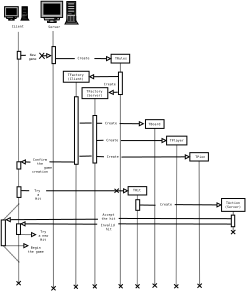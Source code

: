 <?xml version="1.0"?>
<dia:diagram xmlns:dia="http://www.lysator.liu.se/~alla/dia/">
  <dia:layer name="Background" visible="true">
    <dia:object type="Standard - Line" version="0" id="O0">
      <dia:attribute name="obj_pos">
        <dia:point val="24.779,15.35"/>
      </dia:attribute>
      <dia:attribute name="obj_bb">
        <dia:rectangle val="24.718,15.3;24.829,60.148"/>
      </dia:attribute>
      <dia:attribute name="conn_endpoints">
        <dia:point val="24.779,15.35"/>
        <dia:point val="24.768,60.098"/>
      </dia:attribute>
      <dia:attribute name="numcp">
        <dia:int val="1"/>
      </dia:attribute>
      <dia:attribute name="line_style">
        <dia:enum val="4"/>
      </dia:attribute>
      <dia:connections>
        <dia:connection handle="0" to="O1" connection="6"/>
      </dia:connections>
    </dia:object>
    <dia:object type="Standard - Box" version="0" id="O1">
      <dia:attribute name="obj_pos">
        <dia:point val="22.922,13.6"/>
      </dia:attribute>
      <dia:attribute name="obj_bb">
        <dia:rectangle val="22.872,13.55;26.685,15.4"/>
      </dia:attribute>
      <dia:attribute name="elem_corner">
        <dia:point val="22.922,13.6"/>
      </dia:attribute>
      <dia:attribute name="elem_width">
        <dia:real val="3.713"/>
      </dia:attribute>
      <dia:attribute name="elem_height">
        <dia:real val="1.75"/>
      </dia:attribute>
      <dia:attribute name="show_background">
        <dia:boolean val="true"/>
      </dia:attribute>
    </dia:object>
    <dia:object type="Standard - Text" version="0" id="O2">
      <dia:attribute name="obj_pos">
        <dia:point val="24.869,14.661"/>
      </dia:attribute>
      <dia:attribute name="obj_bb">
        <dia:rectangle val="23.265,14.066;26.423,14.866"/>
      </dia:attribute>
      <dia:attribute name="text">
        <dia:composite type="text">
          <dia:attribute name="string">
            <dia:string>#TRules#</dia:string>
          </dia:attribute>
          <dia:attribute name="font">
            <dia:font name="Courier"/>
          </dia:attribute>
          <dia:attribute name="height">
            <dia:real val="0.8"/>
          </dia:attribute>
          <dia:attribute name="pos">
            <dia:point val="24.869,14.661"/>
          </dia:attribute>
          <dia:attribute name="color">
            <dia:color val="#000000"/>
          </dia:attribute>
          <dia:attribute name="alignment">
            <dia:enum val="1"/>
          </dia:attribute>
        </dia:composite>
      </dia:attribute>
    </dia:object>
    <dia:object type="Standard - Line" version="0" id="O3">
      <dia:attribute name="obj_pos">
        <dia:point val="11.855,14.466"/>
      </dia:attribute>
      <dia:attribute name="obj_bb">
        <dia:rectangle val="11.805,14.416;15.705,14.516"/>
      </dia:attribute>
      <dia:attribute name="conn_endpoints">
        <dia:point val="11.855,14.466"/>
        <dia:point val="15.655,14.466"/>
      </dia:attribute>
      <dia:attribute name="numcp">
        <dia:int val="1"/>
      </dia:attribute>
    </dia:object>
    <dia:object type="Standard - Line" version="0" id="O4">
      <dia:attribute name="obj_pos">
        <dia:point val="19.578,14.457"/>
      </dia:attribute>
      <dia:attribute name="obj_bb">
        <dia:rectangle val="19.528,13.675;22.972,15.275"/>
      </dia:attribute>
      <dia:attribute name="conn_endpoints">
        <dia:point val="19.578,14.457"/>
        <dia:point val="22.922,14.475"/>
      </dia:attribute>
      <dia:attribute name="numcp">
        <dia:int val="1"/>
      </dia:attribute>
      <dia:attribute name="end_arrow">
        <dia:enum val="2"/>
      </dia:attribute>
      <dia:attribute name="end_arrow_length">
        <dia:real val="0.8"/>
      </dia:attribute>
      <dia:attribute name="end_arrow_width">
        <dia:real val="0.8"/>
      </dia:attribute>
      <dia:connections>
        <dia:connection handle="1" to="O1" connection="3"/>
      </dia:connections>
    </dia:object>
    <dia:object type="Standard - Text" version="0" id="O5">
      <dia:attribute name="obj_pos">
        <dia:point val="17.405,14.607"/>
      </dia:attribute>
      <dia:attribute name="obj_bb">
        <dia:rectangle val="15.8,14.012;18.959,14.812"/>
      </dia:attribute>
      <dia:attribute name="text">
        <dia:composite type="text">
          <dia:attribute name="string">
            <dia:string>#Create#</dia:string>
          </dia:attribute>
          <dia:attribute name="font">
            <dia:font name="Courier"/>
          </dia:attribute>
          <dia:attribute name="height">
            <dia:real val="0.8"/>
          </dia:attribute>
          <dia:attribute name="pos">
            <dia:point val="17.405,14.607"/>
          </dia:attribute>
          <dia:attribute name="color">
            <dia:color val="#000000"/>
          </dia:attribute>
          <dia:attribute name="alignment">
            <dia:enum val="1"/>
          </dia:attribute>
        </dia:composite>
      </dia:attribute>
    </dia:object>
    <dia:object type="Standard - Text" version="0" id="O6">
      <dia:attribute name="obj_pos">
        <dia:point val="22.64,19.799"/>
      </dia:attribute>
      <dia:attribute name="obj_bb">
        <dia:rectangle val="21.036,19.204;24.195,20.004"/>
      </dia:attribute>
      <dia:attribute name="text">
        <dia:composite type="text">
          <dia:attribute name="string">
            <dia:string>#Create#</dia:string>
          </dia:attribute>
          <dia:attribute name="font">
            <dia:font name="Courier"/>
          </dia:attribute>
          <dia:attribute name="height">
            <dia:real val="0.8"/>
          </dia:attribute>
          <dia:attribute name="pos">
            <dia:point val="22.64,19.799"/>
          </dia:attribute>
          <dia:attribute name="color">
            <dia:color val="#000000"/>
          </dia:attribute>
          <dia:attribute name="alignment">
            <dia:enum val="1"/>
          </dia:attribute>
        </dia:composite>
      </dia:attribute>
    </dia:object>
    <dia:object type="Standard - Box" version="0" id="O7">
      <dia:attribute name="obj_pos">
        <dia:point val="13.366,16.999"/>
      </dia:attribute>
      <dia:attribute name="obj_bb">
        <dia:rectangle val="13.316,16.949;18.566,19.239"/>
      </dia:attribute>
      <dia:attribute name="elem_corner">
        <dia:point val="13.366,16.999"/>
      </dia:attribute>
      <dia:attribute name="elem_width">
        <dia:real val="5.15"/>
      </dia:attribute>
      <dia:attribute name="elem_height">
        <dia:real val="2.19"/>
      </dia:attribute>
      <dia:attribute name="show_background">
        <dia:boolean val="true"/>
      </dia:attribute>
    </dia:object>
    <dia:object type="Standard - Text" version="0" id="O8">
      <dia:attribute name="obj_pos">
        <dia:point val="15.84,17.949"/>
      </dia:attribute>
      <dia:attribute name="obj_bb">
        <dia:rectangle val="13.751,17.354;17.879,18.954"/>
      </dia:attribute>
      <dia:attribute name="text">
        <dia:composite type="text">
          <dia:attribute name="string">
            <dia:string>#TFactory
(Client)#</dia:string>
          </dia:attribute>
          <dia:attribute name="font">
            <dia:font name="Courier"/>
          </dia:attribute>
          <dia:attribute name="height">
            <dia:real val="0.8"/>
          </dia:attribute>
          <dia:attribute name="pos">
            <dia:point val="15.84,17.949"/>
          </dia:attribute>
          <dia:attribute name="color">
            <dia:color val="#000000"/>
          </dia:attribute>
          <dia:attribute name="alignment">
            <dia:enum val="1"/>
          </dia:attribute>
        </dia:composite>
      </dia:attribute>
    </dia:object>
    <dia:object type="Standard - Text" version="0" id="O9">
      <dia:attribute name="obj_pos">
        <dia:point val="4.248,8.266"/>
      </dia:attribute>
      <dia:attribute name="obj_bb">
        <dia:rectangle val="2.644,7.672;5.802,8.472"/>
      </dia:attribute>
      <dia:attribute name="text">
        <dia:composite type="text">
          <dia:attribute name="string">
            <dia:string>#CLient#</dia:string>
          </dia:attribute>
          <dia:attribute name="font">
            <dia:font name="Courier"/>
          </dia:attribute>
          <dia:attribute name="height">
            <dia:real val="0.8"/>
          </dia:attribute>
          <dia:attribute name="pos">
            <dia:point val="4.248,8.266"/>
          </dia:attribute>
          <dia:attribute name="color">
            <dia:color val="#000000"/>
          </dia:attribute>
          <dia:attribute name="alignment">
            <dia:enum val="1"/>
          </dia:attribute>
        </dia:composite>
      </dia:attribute>
    </dia:object>
    <dia:object type="Standard - Line" version="0" id="O10">
      <dia:attribute name="obj_pos">
        <dia:point val="11.305,9.016"/>
      </dia:attribute>
      <dia:attribute name="obj_bb">
        <dia:rectangle val="11.255,8.966;11.443,60.464"/>
      </dia:attribute>
      <dia:attribute name="conn_endpoints">
        <dia:point val="11.305,9.016"/>
        <dia:point val="11.393,60.414"/>
      </dia:attribute>
      <dia:attribute name="numcp">
        <dia:int val="1"/>
      </dia:attribute>
      <dia:attribute name="line_style">
        <dia:enum val="4"/>
      </dia:attribute>
      <dia:connections>
        <dia:connection handle="1" to="O23" connection="0"/>
      </dia:connections>
    </dia:object>
    <dia:object type="Standard - Box" version="0" id="O11">
      <dia:attribute name="obj_pos">
        <dia:point val="24.391,17.166"/>
      </dia:attribute>
      <dia:attribute name="obj_bb">
        <dia:rectangle val="24.341,17.116;25.219,21.699"/>
      </dia:attribute>
      <dia:attribute name="elem_corner">
        <dia:point val="24.391,17.166"/>
      </dia:attribute>
      <dia:attribute name="elem_width">
        <dia:real val="0.778"/>
      </dia:attribute>
      <dia:attribute name="elem_height">
        <dia:real val="4.483"/>
      </dia:attribute>
      <dia:attribute name="show_background">
        <dia:boolean val="true"/>
      </dia:attribute>
    </dia:object>
    <dia:object type="Network - General Monitor (With Stand)" version="0" id="O12">
      <dia:attribute name="obj_pos">
        <dia:point val="11.07,7.232"/>
      </dia:attribute>
      <dia:attribute name="obj_bb">
        <dia:rectangle val="8.174,2.254;13.965,8.376"/>
      </dia:attribute>
      <dia:attribute name="elem_corner">
        <dia:point val="8.914,2.994"/>
      </dia:attribute>
      <dia:attribute name="elem_width">
        <dia:real val="4.311"/>
      </dia:attribute>
      <dia:attribute name="elem_height">
        <dia:real val="4.239"/>
      </dia:attribute>
      <dia:attribute name="magnify">
        <dia:real val="1.437"/>
      </dia:attribute>
      <dia:attribute name="text">
        <dia:composite type="text">
          <dia:attribute name="string">
            <dia:string>##</dia:string>
          </dia:attribute>
          <dia:attribute name="font">
            <dia:font name="Courier"/>
          </dia:attribute>
          <dia:attribute name="height">
            <dia:real val="1"/>
          </dia:attribute>
          <dia:attribute name="pos">
            <dia:point val="11.07,8.119"/>
          </dia:attribute>
          <dia:attribute name="color">
            <dia:color val="#000000"/>
          </dia:attribute>
          <dia:attribute name="alignment">
            <dia:enum val="1"/>
          </dia:attribute>
        </dia:composite>
      </dia:attribute>
    </dia:object>
    <dia:object type="Network - General Computer (Tower)" version="0" id="O13">
      <dia:attribute name="obj_pos">
        <dia:point val="15.005,7.545"/>
      </dia:attribute>
      <dia:attribute name="obj_bb">
        <dia:rectangle val="13.725,3.016;16.286,8.663"/>
      </dia:attribute>
      <dia:attribute name="elem_corner">
        <dia:point val="13.765,3.056"/>
      </dia:attribute>
      <dia:attribute name="elem_width">
        <dia:real val="2.481"/>
      </dia:attribute>
      <dia:attribute name="elem_height">
        <dia:real val="4.489"/>
      </dia:attribute>
      <dia:attribute name="magnify">
        <dia:real val="1.181"/>
      </dia:attribute>
      <dia:attribute name="text">
        <dia:composite type="text">
          <dia:attribute name="string">
            <dia:string>##</dia:string>
          </dia:attribute>
          <dia:attribute name="font">
            <dia:font name="Courier"/>
          </dia:attribute>
          <dia:attribute name="height">
            <dia:real val="1"/>
          </dia:attribute>
          <dia:attribute name="pos">
            <dia:point val="15.005,8.406"/>
          </dia:attribute>
          <dia:attribute name="color">
            <dia:color val="#000000"/>
          </dia:attribute>
          <dia:attribute name="alignment">
            <dia:enum val="1"/>
          </dia:attribute>
        </dia:composite>
      </dia:attribute>
    </dia:object>
    <dia:object type="Standard - Text" version="0" id="O14">
      <dia:attribute name="obj_pos">
        <dia:point val="11.525,8.345"/>
      </dia:attribute>
      <dia:attribute name="obj_bb">
        <dia:rectangle val="9.921,7.75;13.079,8.55"/>
      </dia:attribute>
      <dia:attribute name="text">
        <dia:composite type="text">
          <dia:attribute name="string">
            <dia:string>#Server#</dia:string>
          </dia:attribute>
          <dia:attribute name="font">
            <dia:font name="Courier"/>
          </dia:attribute>
          <dia:attribute name="height">
            <dia:real val="0.8"/>
          </dia:attribute>
          <dia:attribute name="pos">
            <dia:point val="11.525,8.345"/>
          </dia:attribute>
          <dia:attribute name="color">
            <dia:color val="#000000"/>
          </dia:attribute>
          <dia:attribute name="alignment">
            <dia:enum val="1"/>
          </dia:attribute>
        </dia:composite>
      </dia:attribute>
    </dia:object>
    <dia:object type="Standard - Line" version="0" id="O15">
      <dia:attribute name="obj_pos">
        <dia:point val="4.374,9.127"/>
      </dia:attribute>
      <dia:attribute name="obj_bb">
        <dia:rectangle val="4.324,9.077;4.482,59.428"/>
      </dia:attribute>
      <dia:attribute name="conn_endpoints">
        <dia:point val="4.374,9.127"/>
        <dia:point val="4.433,59.378"/>
      </dia:attribute>
      <dia:attribute name="numcp">
        <dia:int val="1"/>
      </dia:attribute>
      <dia:attribute name="line_style">
        <dia:enum val="4"/>
      </dia:attribute>
      <dia:connections>
        <dia:connection handle="1" to="O26" connection="0"/>
      </dia:connections>
    </dia:object>
    <dia:object type="Standard - Line" version="0" id="O16">
      <dia:attribute name="obj_pos">
        <dia:point val="11.79,13.763"/>
      </dia:attribute>
      <dia:attribute name="obj_bb">
        <dia:rectangle val="11.739,13.713;11.84,13.813"/>
      </dia:attribute>
      <dia:attribute name="conn_endpoints">
        <dia:point val="11.79,13.763"/>
        <dia:point val="11.789,13.763"/>
      </dia:attribute>
      <dia:attribute name="numcp">
        <dia:int val="1"/>
      </dia:attribute>
      <dia:connections>
        <dia:connection handle="0" to="O22" connection="4"/>
        <dia:connection handle="1" to="O16" connection="0"/>
      </dia:connections>
    </dia:object>
    <dia:object type="Standard - Line" version="0" id="O17">
      <dia:attribute name="obj_pos">
        <dia:point val="4.426,13.818"/>
      </dia:attribute>
      <dia:attribute name="obj_bb">
        <dia:rectangle val="4.376,13.76;5.918,13.868"/>
      </dia:attribute>
      <dia:attribute name="conn_endpoints">
        <dia:point val="4.426,13.818"/>
        <dia:point val="5.868,13.81"/>
      </dia:attribute>
      <dia:attribute name="numcp">
        <dia:int val="1"/>
      </dia:attribute>
    </dia:object>
    <dia:object type="Standard - Line" version="0" id="O18">
      <dia:attribute name="obj_pos">
        <dia:point val="9.043,13.903"/>
      </dia:attribute>
      <dia:attribute name="obj_bb">
        <dia:rectangle val="8.993,13.066;11.005,14.665"/>
      </dia:attribute>
      <dia:attribute name="conn_endpoints">
        <dia:point val="9.043,13.903"/>
        <dia:point val="10.955,13.866"/>
      </dia:attribute>
      <dia:attribute name="numcp">
        <dia:int val="1"/>
      </dia:attribute>
      <dia:attribute name="end_arrow">
        <dia:enum val="2"/>
      </dia:attribute>
      <dia:attribute name="end_arrow_length">
        <dia:real val="0.8"/>
      </dia:attribute>
      <dia:attribute name="end_arrow_width">
        <dia:real val="0.8"/>
      </dia:attribute>
      <dia:connections>
        <dia:connection handle="0" to="O21" connection="0"/>
      </dia:connections>
    </dia:object>
    <dia:object type="Standard - Text" version="0" id="O19">
      <dia:attribute name="obj_pos">
        <dia:point val="7.224,13.936"/>
      </dia:attribute>
      <dia:attribute name="obj_bb">
        <dia:rectangle val="6.105,13.341;8.294,14.941"/>
      </dia:attribute>
      <dia:attribute name="text">
        <dia:composite type="text">
          <dia:attribute name="string">
            <dia:string>#New
game#</dia:string>
          </dia:attribute>
          <dia:attribute name="font">
            <dia:font name="Courier"/>
          </dia:attribute>
          <dia:attribute name="height">
            <dia:real val="0.8"/>
          </dia:attribute>
          <dia:attribute name="pos">
            <dia:point val="7.224,13.936"/>
          </dia:attribute>
          <dia:attribute name="color">
            <dia:color val="#000000"/>
          </dia:attribute>
          <dia:attribute name="alignment">
            <dia:enum val="1"/>
          </dia:attribute>
        </dia:composite>
      </dia:attribute>
    </dia:object>
    <dia:object type="Standard - Line" version="0" id="O20">
      <dia:attribute name="obj_pos">
        <dia:point val="8.584,13.319"/>
      </dia:attribute>
      <dia:attribute name="obj_bb">
        <dia:rectangle val="8.547,13.281;9.659,14.557"/>
      </dia:attribute>
      <dia:attribute name="conn_endpoints">
        <dia:point val="8.584,13.319"/>
        <dia:point val="9.621,14.519"/>
      </dia:attribute>
      <dia:attribute name="numcp">
        <dia:int val="1"/>
      </dia:attribute>
    </dia:object>
    <dia:object type="Standard - Line" version="0" id="O21">
      <dia:attribute name="obj_pos">
        <dia:point val="8.551,14.488"/>
      </dia:attribute>
      <dia:attribute name="obj_bb">
        <dia:rectangle val="8.513,13.281;9.573,14.526"/>
      </dia:attribute>
      <dia:attribute name="conn_endpoints">
        <dia:point val="8.551,14.488"/>
        <dia:point val="9.535,13.319"/>
      </dia:attribute>
      <dia:attribute name="numcp">
        <dia:int val="1"/>
      </dia:attribute>
    </dia:object>
    <dia:object type="Standard - Box" version="0" id="O22">
      <dia:attribute name="obj_pos">
        <dia:point val="11.105,12.061"/>
      </dia:attribute>
      <dia:attribute name="obj_bb">
        <dia:rectangle val="11.055,12.011;11.84,15.516"/>
      </dia:attribute>
      <dia:attribute name="elem_corner">
        <dia:point val="11.105,12.061"/>
      </dia:attribute>
      <dia:attribute name="elem_width">
        <dia:real val="0.685"/>
      </dia:attribute>
      <dia:attribute name="elem_height">
        <dia:real val="3.405"/>
      </dia:attribute>
      <dia:attribute name="show_background">
        <dia:boolean val="true"/>
      </dia:attribute>
    </dia:object>
    <dia:object type="Standard - Line" version="0" id="O23">
      <dia:attribute name="obj_pos">
        <dia:point val="10.968,60.026"/>
      </dia:attribute>
      <dia:attribute name="obj_bb">
        <dia:rectangle val="10.931,59.989;11.855,60.838"/>
      </dia:attribute>
      <dia:attribute name="conn_endpoints">
        <dia:point val="10.968,60.026"/>
        <dia:point val="11.818,60.801"/>
      </dia:attribute>
      <dia:attribute name="numcp">
        <dia:int val="1"/>
      </dia:attribute>
    </dia:object>
    <dia:object type="Standard - Line" version="0" id="O24">
      <dia:attribute name="obj_pos">
        <dia:point val="10.968,60.826"/>
      </dia:attribute>
      <dia:attribute name="obj_bb">
        <dia:rectangle val="10.932,59.94;11.879,60.862"/>
      </dia:attribute>
      <dia:attribute name="conn_endpoints">
        <dia:point val="10.968,60.826"/>
        <dia:point val="11.844,59.976"/>
      </dia:attribute>
      <dia:attribute name="numcp">
        <dia:int val="1"/>
      </dia:attribute>
    </dia:object>
    <dia:object type="Standard - Line" version="0" id="O25">
      <dia:attribute name="obj_pos">
        <dia:point val="3.995,59.003"/>
      </dia:attribute>
      <dia:attribute name="obj_bb">
        <dia:rectangle val="3.958,58.966;4.882,59.815"/>
      </dia:attribute>
      <dia:attribute name="conn_endpoints">
        <dia:point val="3.995,59.003"/>
        <dia:point val="4.845,59.778"/>
      </dia:attribute>
      <dia:attribute name="numcp">
        <dia:int val="1"/>
      </dia:attribute>
    </dia:object>
    <dia:object type="Standard - Line" version="0" id="O26">
      <dia:attribute name="obj_pos">
        <dia:point val="3.995,59.803"/>
      </dia:attribute>
      <dia:attribute name="obj_bb">
        <dia:rectangle val="3.959,58.917;4.906,59.839"/>
      </dia:attribute>
      <dia:attribute name="conn_endpoints">
        <dia:point val="3.995,59.803"/>
        <dia:point val="4.87,58.953"/>
      </dia:attribute>
      <dia:attribute name="numcp">
        <dia:int val="1"/>
      </dia:attribute>
    </dia:object>
    <dia:object type="Network - General Monitor (With Stand)" version="0" id="O27">
      <dia:attribute name="obj_pos">
        <dia:point val="2.982,6.766"/>
      </dia:attribute>
      <dia:attribute name="obj_bb">
        <dia:rectangle val="1.576,4.038;4.389,7.857"/>
      </dia:attribute>
      <dia:attribute name="elem_corner">
        <dia:point val="1.616,4.078"/>
      </dia:attribute>
      <dia:attribute name="elem_width">
        <dia:real val="2.733"/>
      </dia:attribute>
      <dia:attribute name="elem_height">
        <dia:real val="2.687"/>
      </dia:attribute>
      <dia:attribute name="magnify">
        <dia:real val="0.911"/>
      </dia:attribute>
      <dia:attribute name="text">
        <dia:composite type="text">
          <dia:attribute name="string">
            <dia:string>##</dia:string>
          </dia:attribute>
          <dia:attribute name="font">
            <dia:font name="Courier"/>
          </dia:attribute>
          <dia:attribute name="height">
            <dia:real val="1"/>
          </dia:attribute>
          <dia:attribute name="pos">
            <dia:point val="2.982,7.6"/>
          </dia:attribute>
          <dia:attribute name="color">
            <dia:color val="#000000"/>
          </dia:attribute>
          <dia:attribute name="alignment">
            <dia:enum val="1"/>
          </dia:attribute>
        </dia:composite>
      </dia:attribute>
    </dia:object>
    <dia:object type="Network - General Computer (Tower)" version="0" id="O28">
      <dia:attribute name="obj_pos">
        <dia:point val="5.674,6.766"/>
      </dia:attribute>
      <dia:attribute name="obj_bb">
        <dia:rectangle val="4.895,4.05;6.454,7.836"/>
      </dia:attribute>
      <dia:attribute name="elem_corner">
        <dia:point val="4.935,4.09"/>
      </dia:attribute>
      <dia:attribute name="elem_width">
        <dia:real val="1.478"/>
      </dia:attribute>
      <dia:attribute name="elem_height">
        <dia:real val="2.675"/>
      </dia:attribute>
      <dia:attribute name="magnify">
        <dia:real val="0.704"/>
      </dia:attribute>
      <dia:attribute name="text">
        <dia:composite type="text">
          <dia:attribute name="string">
            <dia:string>##</dia:string>
          </dia:attribute>
          <dia:attribute name="font">
            <dia:font name="Courier"/>
          </dia:attribute>
          <dia:attribute name="height">
            <dia:real val="1"/>
          </dia:attribute>
          <dia:attribute name="pos">
            <dia:point val="5.674,7.58"/>
          </dia:attribute>
          <dia:attribute name="color">
            <dia:color val="#000000"/>
          </dia:attribute>
          <dia:attribute name="alignment">
            <dia:enum val="1"/>
          </dia:attribute>
        </dia:composite>
      </dia:attribute>
    </dia:object>
    <dia:object type="Standard - Box" version="0" id="O29">
      <dia:attribute name="obj_pos">
        <dia:point val="4.155,13.015"/>
      </dia:attribute>
      <dia:attribute name="obj_bb">
        <dia:rectangle val="4.105,12.965;4.905,14.616"/>
      </dia:attribute>
      <dia:attribute name="elem_corner">
        <dia:point val="4.155,13.015"/>
      </dia:attribute>
      <dia:attribute name="elem_width">
        <dia:real val="0.7"/>
      </dia:attribute>
      <dia:attribute name="elem_height">
        <dia:real val="1.55"/>
      </dia:attribute>
      <dia:attribute name="show_background">
        <dia:boolean val="true"/>
      </dia:attribute>
    </dia:object>
    <dia:object type="Standard - Line" version="0" id="O30">
      <dia:attribute name="obj_pos">
        <dia:point val="15.941,19.189"/>
      </dia:attribute>
      <dia:attribute name="obj_bb">
        <dia:rectangle val="15.809,19.139;15.991,60.219"/>
      </dia:attribute>
      <dia:attribute name="conn_endpoints">
        <dia:point val="15.941,19.189"/>
        <dia:point val="15.859,60.169"/>
      </dia:attribute>
      <dia:attribute name="numcp">
        <dia:int val="1"/>
      </dia:attribute>
      <dia:attribute name="line_style">
        <dia:enum val="4"/>
      </dia:attribute>
      <dia:connections>
        <dia:connection handle="0" to="O7" connection="6"/>
      </dia:connections>
    </dia:object>
    <dia:object type="Standard - Line" version="0" id="O31">
      <dia:attribute name="obj_pos">
        <dia:point val="24.34,18.049"/>
      </dia:attribute>
      <dia:attribute name="obj_bb">
        <dia:rectangle val="18.466,17.294;24.39,18.894"/>
      </dia:attribute>
      <dia:attribute name="conn_endpoints">
        <dia:point val="24.34,18.049"/>
        <dia:point val="18.516,18.094"/>
      </dia:attribute>
      <dia:attribute name="numcp">
        <dia:int val="1"/>
      </dia:attribute>
      <dia:attribute name="end_arrow">
        <dia:enum val="2"/>
      </dia:attribute>
      <dia:attribute name="end_arrow_length">
        <dia:real val="0.8"/>
      </dia:attribute>
      <dia:attribute name="end_arrow_width">
        <dia:real val="0.8"/>
      </dia:attribute>
      <dia:connections>
        <dia:connection handle="1" to="O7" connection="4"/>
      </dia:connections>
    </dia:object>
    <dia:object type="Standard - Line" version="0" id="O32">
      <dia:attribute name="obj_pos">
        <dia:point val="24.235,21.183"/>
      </dia:attribute>
      <dia:attribute name="obj_bb">
        <dia:rectangle val="22.39,20.449;24.285,22.048"/>
      </dia:attribute>
      <dia:attribute name="conn_endpoints">
        <dia:point val="24.235,21.183"/>
        <dia:point val="22.44,21.249"/>
      </dia:attribute>
      <dia:attribute name="numcp">
        <dia:int val="1"/>
      </dia:attribute>
      <dia:attribute name="end_arrow">
        <dia:enum val="2"/>
      </dia:attribute>
      <dia:attribute name="end_arrow_length">
        <dia:real val="0.8"/>
      </dia:attribute>
      <dia:attribute name="end_arrow_width">
        <dia:real val="0.8"/>
      </dia:attribute>
    </dia:object>
    <dia:object type="Standard - Box" version="0" id="O33">
      <dia:attribute name="obj_pos">
        <dia:point val="17.11,20.279"/>
      </dia:attribute>
      <dia:attribute name="obj_bb">
        <dia:rectangle val="17.06,20.229;22.31,22.519"/>
      </dia:attribute>
      <dia:attribute name="elem_corner">
        <dia:point val="17.11,20.279"/>
      </dia:attribute>
      <dia:attribute name="elem_width">
        <dia:real val="5.15"/>
      </dia:attribute>
      <dia:attribute name="elem_height">
        <dia:real val="2.19"/>
      </dia:attribute>
      <dia:attribute name="show_background">
        <dia:boolean val="true"/>
      </dia:attribute>
    </dia:object>
    <dia:object type="Standard - Text" version="0" id="O34">
      <dia:attribute name="obj_pos">
        <dia:point val="19.584,21.228"/>
      </dia:attribute>
      <dia:attribute name="obj_bb">
        <dia:rectangle val="17.495,20.634;21.624,22.233"/>
      </dia:attribute>
      <dia:attribute name="text">
        <dia:composite type="text">
          <dia:attribute name="string">
            <dia:string>#TFactory
(Server)#</dia:string>
          </dia:attribute>
          <dia:attribute name="font">
            <dia:font name="Courier"/>
          </dia:attribute>
          <dia:attribute name="height">
            <dia:real val="0.8"/>
          </dia:attribute>
          <dia:attribute name="pos">
            <dia:point val="19.584,21.228"/>
          </dia:attribute>
          <dia:attribute name="color">
            <dia:color val="#000000"/>
          </dia:attribute>
          <dia:attribute name="alignment">
            <dia:enum val="1"/>
          </dia:attribute>
        </dia:composite>
      </dia:attribute>
    </dia:object>
    <dia:object type="Standard - Line" version="0" id="O35">
      <dia:attribute name="obj_pos">
        <dia:point val="19.685,22.469"/>
      </dia:attribute>
      <dia:attribute name="obj_bb">
        <dia:rectangle val="19.627,22.419;19.735,60.219"/>
      </dia:attribute>
      <dia:attribute name="conn_endpoints">
        <dia:point val="19.685,22.469"/>
        <dia:point val="19.677,60.169"/>
      </dia:attribute>
      <dia:attribute name="numcp">
        <dia:int val="1"/>
      </dia:attribute>
      <dia:attribute name="line_style">
        <dia:enum val="4"/>
      </dia:attribute>
      <dia:connections>
        <dia:connection handle="0" to="O33" connection="6"/>
      </dia:connections>
    </dia:object>
    <dia:object type="Standard - Box" version="0" id="O36">
      <dia:attribute name="obj_pos">
        <dia:point val="29.795,26.676"/>
      </dia:attribute>
      <dia:attribute name="obj_bb">
        <dia:rectangle val="29.745,26.626;33.558,28.476"/>
      </dia:attribute>
      <dia:attribute name="elem_corner">
        <dia:point val="29.795,26.676"/>
      </dia:attribute>
      <dia:attribute name="elem_width">
        <dia:real val="3.713"/>
      </dia:attribute>
      <dia:attribute name="elem_height">
        <dia:real val="1.75"/>
      </dia:attribute>
      <dia:attribute name="show_background">
        <dia:boolean val="true"/>
      </dia:attribute>
    </dia:object>
    <dia:object type="Standard - Text" version="0" id="O37">
      <dia:attribute name="obj_pos">
        <dia:point val="31.575,27.796"/>
      </dia:attribute>
      <dia:attribute name="obj_bb">
        <dia:rectangle val="29.97,27.202;33.129,28.002"/>
      </dia:attribute>
      <dia:attribute name="text">
        <dia:composite type="text">
          <dia:attribute name="string">
            <dia:string>#TBoard#</dia:string>
          </dia:attribute>
          <dia:attribute name="font">
            <dia:font name="Courier"/>
          </dia:attribute>
          <dia:attribute name="height">
            <dia:real val="0.8"/>
          </dia:attribute>
          <dia:attribute name="pos">
            <dia:point val="31.575,27.796"/>
          </dia:attribute>
          <dia:attribute name="color">
            <dia:color val="#000000"/>
          </dia:attribute>
          <dia:attribute name="alignment">
            <dia:enum val="1"/>
          </dia:attribute>
        </dia:composite>
      </dia:attribute>
    </dia:object>
    <dia:object type="Standard - Line" version="0" id="O38">
      <dia:attribute name="obj_pos">
        <dia:point val="20.025,27.396"/>
      </dia:attribute>
      <dia:attribute name="obj_bb">
        <dia:rectangle val="19.975,27.346;21.175,27.446"/>
      </dia:attribute>
      <dia:attribute name="conn_endpoints">
        <dia:point val="20.025,27.396"/>
        <dia:point val="21.125,27.396"/>
      </dia:attribute>
      <dia:attribute name="numcp">
        <dia:int val="1"/>
      </dia:attribute>
    </dia:object>
    <dia:object type="Standard - Line" version="0" id="O39">
      <dia:attribute name="obj_pos">
        <dia:point val="24.617,27.458"/>
      </dia:attribute>
      <dia:attribute name="obj_bb">
        <dia:rectangle val="24.567,26.696;29.525,28.296"/>
      </dia:attribute>
      <dia:attribute name="conn_endpoints">
        <dia:point val="24.617,27.458"/>
        <dia:point val="29.475,27.496"/>
      </dia:attribute>
      <dia:attribute name="numcp">
        <dia:int val="1"/>
      </dia:attribute>
      <dia:attribute name="end_arrow">
        <dia:enum val="2"/>
      </dia:attribute>
      <dia:attribute name="end_arrow_length">
        <dia:real val="0.8"/>
      </dia:attribute>
      <dia:attribute name="end_arrow_width">
        <dia:real val="0.8"/>
      </dia:attribute>
    </dia:object>
    <dia:object type="Standard - Text" version="0" id="O40">
      <dia:attribute name="obj_pos">
        <dia:point val="22.894,27.608"/>
      </dia:attribute>
      <dia:attribute name="obj_bb">
        <dia:rectangle val="21.29,27.013;24.449,27.813"/>
      </dia:attribute>
      <dia:attribute name="text">
        <dia:composite type="text">
          <dia:attribute name="string">
            <dia:string>#Create#</dia:string>
          </dia:attribute>
          <dia:attribute name="font">
            <dia:font name="Courier"/>
          </dia:attribute>
          <dia:attribute name="height">
            <dia:real val="0.8"/>
          </dia:attribute>
          <dia:attribute name="pos">
            <dia:point val="22.894,27.608"/>
          </dia:attribute>
          <dia:attribute name="color">
            <dia:color val="#000000"/>
          </dia:attribute>
          <dia:attribute name="alignment">
            <dia:enum val="1"/>
          </dia:attribute>
        </dia:composite>
      </dia:attribute>
    </dia:object>
    <dia:object type="Standard - Box" version="0" id="O41">
      <dia:attribute name="obj_pos">
        <dia:point val="19.295,25.846"/>
      </dia:attribute>
      <dia:attribute name="obj_bb">
        <dia:rectangle val="19.245,25.796;20.075,35.396"/>
      </dia:attribute>
      <dia:attribute name="elem_corner">
        <dia:point val="19.295,25.846"/>
      </dia:attribute>
      <dia:attribute name="elem_width">
        <dia:real val="0.73"/>
      </dia:attribute>
      <dia:attribute name="elem_height">
        <dia:real val="9.5"/>
      </dia:attribute>
      <dia:attribute name="show_background">
        <dia:boolean val="true"/>
      </dia:attribute>
    </dia:object>
    <dia:object type="Standard - Box" version="0" id="O42">
      <dia:attribute name="obj_pos">
        <dia:point val="34.017,29.976"/>
      </dia:attribute>
      <dia:attribute name="obj_bb">
        <dia:rectangle val="33.967,29.926;38.125,31.776"/>
      </dia:attribute>
      <dia:attribute name="elem_corner">
        <dia:point val="34.017,29.976"/>
      </dia:attribute>
      <dia:attribute name="elem_width">
        <dia:real val="4.058"/>
      </dia:attribute>
      <dia:attribute name="elem_height">
        <dia:real val="1.75"/>
      </dia:attribute>
      <dia:attribute name="show_background">
        <dia:boolean val="true"/>
      </dia:attribute>
    </dia:object>
    <dia:object type="Standard - Text" version="0" id="O43">
      <dia:attribute name="obj_pos">
        <dia:point val="36.047,31.046"/>
      </dia:attribute>
      <dia:attribute name="obj_bb">
        <dia:rectangle val="34.2,30.452;37.843,31.252"/>
      </dia:attribute>
      <dia:attribute name="text">
        <dia:composite type="text">
          <dia:attribute name="string">
            <dia:string>#TPlayer#</dia:string>
          </dia:attribute>
          <dia:attribute name="font">
            <dia:font name="Courier"/>
          </dia:attribute>
          <dia:attribute name="height">
            <dia:real val="0.8"/>
          </dia:attribute>
          <dia:attribute name="pos">
            <dia:point val="36.047,31.046"/>
          </dia:attribute>
          <dia:attribute name="color">
            <dia:color val="#000000"/>
          </dia:attribute>
          <dia:attribute name="alignment">
            <dia:enum val="1"/>
          </dia:attribute>
        </dia:composite>
      </dia:attribute>
    </dia:object>
    <dia:object type="Standard - Line" version="0" id="O44">
      <dia:attribute name="obj_pos">
        <dia:point val="20.025,30.846"/>
      </dia:attribute>
      <dia:attribute name="obj_bb">
        <dia:rectangle val="19.975,30.746;21.447,30.896"/>
      </dia:attribute>
      <dia:attribute name="conn_endpoints">
        <dia:point val="20.025,30.846"/>
        <dia:point val="21.397,30.796"/>
      </dia:attribute>
      <dia:attribute name="numcp">
        <dia:int val="1"/>
      </dia:attribute>
    </dia:object>
    <dia:object type="Standard - Line" version="0" id="O45">
      <dia:attribute name="obj_pos">
        <dia:point val="24.889,30.858"/>
      </dia:attribute>
      <dia:attribute name="obj_bb">
        <dia:rectangle val="24.839,30.051;34.067,31.651"/>
      </dia:attribute>
      <dia:attribute name="conn_endpoints">
        <dia:point val="24.889,30.858"/>
        <dia:point val="34.017,30.851"/>
      </dia:attribute>
      <dia:attribute name="numcp">
        <dia:int val="1"/>
      </dia:attribute>
      <dia:attribute name="end_arrow">
        <dia:enum val="2"/>
      </dia:attribute>
      <dia:attribute name="end_arrow_length">
        <dia:real val="0.8"/>
      </dia:attribute>
      <dia:attribute name="end_arrow_width">
        <dia:real val="0.8"/>
      </dia:attribute>
      <dia:connections>
        <dia:connection handle="1" to="O42" connection="3"/>
      </dia:connections>
    </dia:object>
    <dia:object type="Standard - Text" version="0" id="O46">
      <dia:attribute name="obj_pos">
        <dia:point val="23.166,31.008"/>
      </dia:attribute>
      <dia:attribute name="obj_bb">
        <dia:rectangle val="21.562,30.413;24.721,31.213"/>
      </dia:attribute>
      <dia:attribute name="text">
        <dia:composite type="text">
          <dia:attribute name="string">
            <dia:string>#Create#</dia:string>
          </dia:attribute>
          <dia:attribute name="font">
            <dia:font name="Courier"/>
          </dia:attribute>
          <dia:attribute name="height">
            <dia:real val="0.8"/>
          </dia:attribute>
          <dia:attribute name="pos">
            <dia:point val="23.166,31.008"/>
          </dia:attribute>
          <dia:attribute name="color">
            <dia:color val="#000000"/>
          </dia:attribute>
          <dia:attribute name="alignment">
            <dia:enum val="1"/>
          </dia:attribute>
        </dia:composite>
      </dia:attribute>
    </dia:object>
    <dia:object type="Standard - Box" version="0" id="O47">
      <dia:attribute name="obj_pos">
        <dia:point val="38.667,33.276"/>
      </dia:attribute>
      <dia:attribute name="obj_bb">
        <dia:rectangle val="38.617,33.226;42.43,34.996"/>
      </dia:attribute>
      <dia:attribute name="elem_corner">
        <dia:point val="38.667,33.276"/>
      </dia:attribute>
      <dia:attribute name="elem_width">
        <dia:real val="3.713"/>
      </dia:attribute>
      <dia:attribute name="elem_height">
        <dia:real val="1.67"/>
      </dia:attribute>
      <dia:attribute name="show_background">
        <dia:boolean val="true"/>
      </dia:attribute>
    </dia:object>
    <dia:object type="Standard - Text" version="0" id="O48">
      <dia:attribute name="obj_pos">
        <dia:point val="40.747,34.346"/>
      </dia:attribute>
      <dia:attribute name="obj_bb">
        <dia:rectangle val="39.385,33.752;42.059,34.552"/>
      </dia:attribute>
      <dia:attribute name="text">
        <dia:composite type="text">
          <dia:attribute name="string">
            <dia:string>#TPion#</dia:string>
          </dia:attribute>
          <dia:attribute name="font">
            <dia:font name="Courier"/>
          </dia:attribute>
          <dia:attribute name="height">
            <dia:real val="0.8"/>
          </dia:attribute>
          <dia:attribute name="pos">
            <dia:point val="40.747,34.346"/>
          </dia:attribute>
          <dia:attribute name="color">
            <dia:color val="#000000"/>
          </dia:attribute>
          <dia:attribute name="alignment">
            <dia:enum val="1"/>
          </dia:attribute>
        </dia:composite>
      </dia:attribute>
    </dia:object>
    <dia:object type="Standard - Line" version="0" id="O49">
      <dia:attribute name="obj_pos">
        <dia:point val="20.075,34.046"/>
      </dia:attribute>
      <dia:attribute name="obj_bb">
        <dia:rectangle val="20.025,33.996;21.547,34.146"/>
      </dia:attribute>
      <dia:attribute name="conn_endpoints">
        <dia:point val="20.075,34.046"/>
        <dia:point val="21.497,34.096"/>
      </dia:attribute>
      <dia:attribute name="numcp">
        <dia:int val="1"/>
      </dia:attribute>
    </dia:object>
    <dia:object type="Standard - Line" version="0" id="O50">
      <dia:attribute name="obj_pos">
        <dia:point val="24.989,34.158"/>
      </dia:attribute>
      <dia:attribute name="obj_bb">
        <dia:rectangle val="24.939,33.311;38.717,34.911"/>
      </dia:attribute>
      <dia:attribute name="conn_endpoints">
        <dia:point val="24.989,34.158"/>
        <dia:point val="38.667,34.111"/>
      </dia:attribute>
      <dia:attribute name="numcp">
        <dia:int val="1"/>
      </dia:attribute>
      <dia:attribute name="end_arrow">
        <dia:enum val="2"/>
      </dia:attribute>
      <dia:attribute name="end_arrow_length">
        <dia:real val="0.8"/>
      </dia:attribute>
      <dia:attribute name="end_arrow_width">
        <dia:real val="0.8"/>
      </dia:attribute>
      <dia:connections>
        <dia:connection handle="1" to="O47" connection="3"/>
      </dia:connections>
    </dia:object>
    <dia:object type="Standard - Text" version="0" id="O51">
      <dia:attribute name="obj_pos">
        <dia:point val="23.266,34.308"/>
      </dia:attribute>
      <dia:attribute name="obj_bb">
        <dia:rectangle val="21.662,33.713;24.821,34.513"/>
      </dia:attribute>
      <dia:attribute name="text">
        <dia:composite type="text">
          <dia:attribute name="string">
            <dia:string>#Create#</dia:string>
          </dia:attribute>
          <dia:attribute name="font">
            <dia:font name="Courier"/>
          </dia:attribute>
          <dia:attribute name="height">
            <dia:real val="0.8"/>
          </dia:attribute>
          <dia:attribute name="pos">
            <dia:point val="23.266,34.308"/>
          </dia:attribute>
          <dia:attribute name="color">
            <dia:color val="#000000"/>
          </dia:attribute>
          <dia:attribute name="alignment">
            <dia:enum val="1"/>
          </dia:attribute>
        </dia:composite>
      </dia:attribute>
    </dia:object>
    <dia:object type="Standard - Box" version="0" id="O52">
      <dia:attribute name="obj_pos">
        <dia:point val="15.595,22.096"/>
      </dia:attribute>
      <dia:attribute name="obj_bb">
        <dia:rectangle val="15.545,22.046;16.375,35.65"/>
      </dia:attribute>
      <dia:attribute name="elem_corner">
        <dia:point val="15.595,22.096"/>
      </dia:attribute>
      <dia:attribute name="elem_width">
        <dia:real val="0.73"/>
      </dia:attribute>
      <dia:attribute name="elem_height">
        <dia:real val="13.503"/>
      </dia:attribute>
      <dia:attribute name="show_background">
        <dia:boolean val="true"/>
      </dia:attribute>
    </dia:object>
    <dia:object type="Standard - Line" version="0" id="O53">
      <dia:attribute name="obj_pos">
        <dia:point val="16.636,27.366"/>
      </dia:attribute>
      <dia:attribute name="obj_bb">
        <dia:rectangle val="16.586,27.296;19.075,27.416"/>
      </dia:attribute>
      <dia:attribute name="conn_endpoints">
        <dia:point val="16.636,27.366"/>
        <dia:point val="19.025,27.346"/>
      </dia:attribute>
      <dia:attribute name="numcp">
        <dia:int val="1"/>
      </dia:attribute>
    </dia:object>
    <dia:object type="Standard - Line" version="0" id="O54">
      <dia:attribute name="obj_pos">
        <dia:point val="10.586,35.116"/>
      </dia:attribute>
      <dia:attribute name="obj_bb">
        <dia:rectangle val="10.536,35.066;15.525,35.196"/>
      </dia:attribute>
      <dia:attribute name="conn_endpoints">
        <dia:point val="10.586,35.116"/>
        <dia:point val="15.475,35.146"/>
      </dia:attribute>
      <dia:attribute name="numcp">
        <dia:int val="1"/>
      </dia:attribute>
    </dia:object>
    <dia:object type="Standard - Line" version="0" id="O55">
      <dia:attribute name="obj_pos">
        <dia:point val="16.575,33.996"/>
      </dia:attribute>
      <dia:attribute name="obj_bb">
        <dia:rectangle val="16.525,33.896;19.075,34.046"/>
      </dia:attribute>
      <dia:attribute name="conn_endpoints">
        <dia:point val="16.575,33.996"/>
        <dia:point val="19.025,33.946"/>
      </dia:attribute>
      <dia:attribute name="numcp">
        <dia:int val="1"/>
      </dia:attribute>
    </dia:object>
    <dia:object type="Standard - Line" version="0" id="O56">
      <dia:attribute name="obj_pos">
        <dia:point val="31.651,28.426"/>
      </dia:attribute>
      <dia:attribute name="obj_bb">
        <dia:rectangle val="31.596,28.376;31.701,59.899"/>
      </dia:attribute>
      <dia:attribute name="conn_endpoints">
        <dia:point val="31.651,28.426"/>
        <dia:point val="31.646,59.849"/>
      </dia:attribute>
      <dia:attribute name="numcp">
        <dia:int val="1"/>
      </dia:attribute>
      <dia:attribute name="line_style">
        <dia:enum val="4"/>
      </dia:attribute>
      <dia:connections>
        <dia:connection handle="0" to="O36" connection="6"/>
        <dia:connection handle="1" to="O64" connection="0"/>
      </dia:connections>
    </dia:object>
    <dia:object type="Standard - Line" version="0" id="O57">
      <dia:attribute name="obj_pos">
        <dia:point val="36.046,31.726"/>
      </dia:attribute>
      <dia:attribute name="obj_bb">
        <dia:rectangle val="35.887,31.676;36.096,60.023"/>
      </dia:attribute>
      <dia:attribute name="conn_endpoints">
        <dia:point val="36.046,31.726"/>
        <dia:point val="35.937,59.973"/>
      </dia:attribute>
      <dia:attribute name="numcp">
        <dia:int val="1"/>
      </dia:attribute>
      <dia:attribute name="line_style">
        <dia:enum val="4"/>
      </dia:attribute>
      <dia:connections>
        <dia:connection handle="0" to="O42" connection="6"/>
        <dia:connection handle="1" to="O61" connection="0"/>
      </dia:connections>
    </dia:object>
    <dia:object type="Standard - Line" version="0" id="O58">
      <dia:attribute name="obj_pos">
        <dia:point val="40.523,34.946"/>
      </dia:attribute>
      <dia:attribute name="obj_bb">
        <dia:rectangle val="40.473,34.896;40.664,59.948"/>
      </dia:attribute>
      <dia:attribute name="conn_endpoints">
        <dia:point val="40.523,34.946"/>
        <dia:point val="40.614,59.898"/>
      </dia:attribute>
      <dia:attribute name="numcp">
        <dia:int val="1"/>
      </dia:attribute>
      <dia:attribute name="line_style">
        <dia:enum val="4"/>
      </dia:attribute>
      <dia:connections>
        <dia:connection handle="0" to="O47" connection="6"/>
        <dia:connection handle="1" to="O59" connection="0"/>
      </dia:connections>
    </dia:object>
    <dia:object type="Standard - Line" version="0" id="O59">
      <dia:attribute name="obj_pos">
        <dia:point val="40.189,59.51"/>
      </dia:attribute>
      <dia:attribute name="obj_bb">
        <dia:rectangle val="40.152,59.473;41.076,60.322"/>
      </dia:attribute>
      <dia:attribute name="conn_endpoints">
        <dia:point val="40.189,59.51"/>
        <dia:point val="41.039,60.285"/>
      </dia:attribute>
      <dia:attribute name="numcp">
        <dia:int val="1"/>
      </dia:attribute>
    </dia:object>
    <dia:object type="Standard - Line" version="0" id="O60">
      <dia:attribute name="obj_pos">
        <dia:point val="40.189,60.31"/>
      </dia:attribute>
      <dia:attribute name="obj_bb">
        <dia:rectangle val="40.153,59.424;41.1,60.346"/>
      </dia:attribute>
      <dia:attribute name="conn_endpoints">
        <dia:point val="40.189,60.31"/>
        <dia:point val="41.064,59.46"/>
      </dia:attribute>
      <dia:attribute name="numcp">
        <dia:int val="1"/>
      </dia:attribute>
    </dia:object>
    <dia:object type="Standard - Line" version="0" id="O61">
      <dia:attribute name="obj_pos">
        <dia:point val="35.512,59.586"/>
      </dia:attribute>
      <dia:attribute name="obj_bb">
        <dia:rectangle val="35.475,59.549;36.399,60.398"/>
      </dia:attribute>
      <dia:attribute name="conn_endpoints">
        <dia:point val="35.512,59.586"/>
        <dia:point val="36.362,60.361"/>
      </dia:attribute>
      <dia:attribute name="numcp">
        <dia:int val="1"/>
      </dia:attribute>
    </dia:object>
    <dia:object type="Standard - Line" version="0" id="O62">
      <dia:attribute name="obj_pos">
        <dia:point val="35.548,60.386"/>
      </dia:attribute>
      <dia:attribute name="obj_bb">
        <dia:rectangle val="35.511,59.595;36.414,60.423"/>
      </dia:attribute>
      <dia:attribute name="conn_endpoints">
        <dia:point val="35.548,60.386"/>
        <dia:point val="36.377,59.632"/>
      </dia:attribute>
      <dia:attribute name="numcp">
        <dia:int val="1"/>
      </dia:attribute>
    </dia:object>
    <dia:object type="Standard - Line" version="0" id="O63">
      <dia:attribute name="obj_pos">
        <dia:point val="31.208,59.474"/>
      </dia:attribute>
      <dia:attribute name="obj_bb">
        <dia:rectangle val="31.17,59.435;32.161,60.278"/>
      </dia:attribute>
      <dia:attribute name="conn_endpoints">
        <dia:point val="31.208,59.474"/>
        <dia:point val="32.122,60.24"/>
      </dia:attribute>
      <dia:attribute name="numcp">
        <dia:int val="1"/>
      </dia:attribute>
    </dia:object>
    <dia:object type="Standard - Line" version="0" id="O64">
      <dia:attribute name="obj_pos">
        <dia:point val="31.208,60.274"/>
      </dia:attribute>
      <dia:attribute name="obj_bb">
        <dia:rectangle val="31.172,59.388;32.119,60.31"/>
      </dia:attribute>
      <dia:attribute name="conn_endpoints">
        <dia:point val="31.208,60.274"/>
        <dia:point val="32.083,59.424"/>
      </dia:attribute>
      <dia:attribute name="numcp">
        <dia:int val="1"/>
      </dia:attribute>
    </dia:object>
    <dia:object type="Standard - Box" version="0" id="O65">
      <dia:attribute name="obj_pos">
        <dia:point val="4.086,35.102"/>
      </dia:attribute>
      <dia:attribute name="obj_bb">
        <dia:rectangle val="4.036,35.052;4.907,36.6"/>
      </dia:attribute>
      <dia:attribute name="elem_corner">
        <dia:point val="4.086,35.102"/>
      </dia:attribute>
      <dia:attribute name="elem_width">
        <dia:real val="0.771"/>
      </dia:attribute>
      <dia:attribute name="elem_height">
        <dia:real val="1.447"/>
      </dia:attribute>
      <dia:attribute name="show_background">
        <dia:boolean val="true"/>
      </dia:attribute>
    </dia:object>
    <dia:object type="Standard - Line" version="0" id="O66">
      <dia:attribute name="obj_pos">
        <dia:point val="6.786,35.166"/>
      </dia:attribute>
      <dia:attribute name="obj_bb">
        <dia:rectangle val="4.807,34.303;6.836,35.902"/>
      </dia:attribute>
      <dia:attribute name="conn_endpoints">
        <dia:point val="6.786,35.166"/>
        <dia:point val="4.857,35.102"/>
      </dia:attribute>
      <dia:attribute name="numcp">
        <dia:int val="1"/>
      </dia:attribute>
      <dia:attribute name="end_arrow">
        <dia:enum val="2"/>
      </dia:attribute>
      <dia:attribute name="end_arrow_length">
        <dia:real val="0.8"/>
      </dia:attribute>
      <dia:attribute name="end_arrow_width">
        <dia:real val="0.8"/>
      </dia:attribute>
      <dia:connections>
        <dia:connection handle="1" to="O65" connection="2"/>
      </dia:connections>
    </dia:object>
    <dia:object type="Standard - Text" version="0" id="O67">
      <dia:attribute name="obj_pos">
        <dia:point val="8.686,34.916"/>
      </dia:attribute>
      <dia:attribute name="obj_bb">
        <dia:rectangle val="6.597,34.321;10.725,37.521"/>
      </dia:attribute>
      <dia:attribute name="text">
        <dia:composite type="text">
          <dia:attribute name="string">
            <dia:string>#Confirm
the
	game
creation#</dia:string>
          </dia:attribute>
          <dia:attribute name="font">
            <dia:font name="Courier"/>
          </dia:attribute>
          <dia:attribute name="height">
            <dia:real val="0.8"/>
          </dia:attribute>
          <dia:attribute name="pos">
            <dia:point val="8.686,34.916"/>
          </dia:attribute>
          <dia:attribute name="color">
            <dia:color val="#000000"/>
          </dia:attribute>
          <dia:attribute name="alignment">
            <dia:enum val="1"/>
          </dia:attribute>
        </dia:composite>
      </dia:attribute>
    </dia:object>
    <dia:object type="Standard - Box" version="0" id="O68">
      <dia:attribute name="obj_pos">
        <dia:point val="26.325,40.07"/>
      </dia:attribute>
      <dia:attribute name="obj_bb">
        <dia:rectangle val="26.275,40.02;30.089,41.79"/>
      </dia:attribute>
      <dia:attribute name="elem_corner">
        <dia:point val="26.325,40.07"/>
      </dia:attribute>
      <dia:attribute name="elem_width">
        <dia:real val="3.713"/>
      </dia:attribute>
      <dia:attribute name="elem_height">
        <dia:real val="1.67"/>
      </dia:attribute>
      <dia:attribute name="show_background">
        <dia:boolean val="true"/>
      </dia:attribute>
    </dia:object>
    <dia:object type="Standard - Text" version="0" id="O69">
      <dia:attribute name="obj_pos">
        <dia:point val="28.087,40.998"/>
      </dia:attribute>
      <dia:attribute name="obj_bb">
        <dia:rectangle val="26.968,40.404;29.157,41.204"/>
      </dia:attribute>
      <dia:attribute name="text">
        <dia:composite type="text">
          <dia:attribute name="string">
            <dia:string>#THit#</dia:string>
          </dia:attribute>
          <dia:attribute name="font">
            <dia:font name="Courier"/>
          </dia:attribute>
          <dia:attribute name="height">
            <dia:real val="0.8"/>
          </dia:attribute>
          <dia:attribute name="pos">
            <dia:point val="28.087,40.998"/>
          </dia:attribute>
          <dia:attribute name="color">
            <dia:color val="#000000"/>
          </dia:attribute>
          <dia:attribute name="alignment">
            <dia:enum val="1"/>
          </dia:attribute>
        </dia:composite>
      </dia:attribute>
    </dia:object>
    <dia:object type="Standard - Line" version="0" id="O70">
      <dia:attribute name="obj_pos">
        <dia:point val="4.935,40.861"/>
      </dia:attribute>
      <dia:attribute name="obj_bb">
        <dia:rectangle val="4.885,40.811;6.589,40.94"/>
      </dia:attribute>
      <dia:attribute name="conn_endpoints">
        <dia:point val="4.935,40.861"/>
        <dia:point val="6.539,40.89"/>
      </dia:attribute>
      <dia:attribute name="numcp">
        <dia:int val="1"/>
      </dia:attribute>
    </dia:object>
    <dia:object type="Standard - Line" version="0" id="O71">
      <dia:attribute name="obj_pos">
        <dia:point val="9.92,40.897"/>
      </dia:attribute>
      <dia:attribute name="obj_bb">
        <dia:rectangle val="9.87,40.105;26.375,41.705"/>
      </dia:attribute>
      <dia:attribute name="conn_endpoints">
        <dia:point val="9.92,40.897"/>
        <dia:point val="26.325,40.905"/>
      </dia:attribute>
      <dia:attribute name="numcp">
        <dia:int val="1"/>
      </dia:attribute>
      <dia:attribute name="end_arrow">
        <dia:enum val="2"/>
      </dia:attribute>
      <dia:attribute name="end_arrow_length">
        <dia:real val="0.8"/>
      </dia:attribute>
      <dia:attribute name="end_arrow_width">
        <dia:real val="0.8"/>
      </dia:attribute>
      <dia:connections>
        <dia:connection handle="1" to="O68" connection="3"/>
      </dia:connections>
    </dia:object>
    <dia:object type="Standard - Text" version="0" id="O72">
      <dia:attribute name="obj_pos">
        <dia:point val="8.329,41.074"/>
      </dia:attribute>
      <dia:attribute name="obj_bb">
        <dia:rectangle val="7.209,40.479;9.398,42.879"/>
      </dia:attribute>
      <dia:attribute name="text">
        <dia:composite type="text">
          <dia:attribute name="string">
            <dia:string>#Try 
a
Hit#</dia:string>
          </dia:attribute>
          <dia:attribute name="font">
            <dia:font name="Courier"/>
          </dia:attribute>
          <dia:attribute name="height">
            <dia:real val="0.8"/>
          </dia:attribute>
          <dia:attribute name="pos">
            <dia:point val="8.329,41.074"/>
          </dia:attribute>
          <dia:attribute name="color">
            <dia:color val="#000000"/>
          </dia:attribute>
          <dia:attribute name="alignment">
            <dia:enum val="1"/>
          </dia:attribute>
        </dia:composite>
      </dia:attribute>
    </dia:object>
    <dia:object type="Standard - Box" version="0" id="O73">
      <dia:attribute name="obj_pos">
        <dia:point val="4.111,40.1"/>
      </dia:attribute>
      <dia:attribute name="obj_bb">
        <dia:rectangle val="4.061,40.05;4.941,42.277"/>
      </dia:attribute>
      <dia:attribute name="elem_corner">
        <dia:point val="4.111,40.1"/>
      </dia:attribute>
      <dia:attribute name="elem_width">
        <dia:real val="0.78"/>
      </dia:attribute>
      <dia:attribute name="elem_height">
        <dia:real val="2.127"/>
      </dia:attribute>
      <dia:attribute name="show_background">
        <dia:boolean val="true"/>
      </dia:attribute>
    </dia:object>
    <dia:object type="Standard - Line" version="0" id="O74">
      <dia:attribute name="obj_pos">
        <dia:point val="28.182,41.74"/>
      </dia:attribute>
      <dia:attribute name="obj_bb">
        <dia:rectangle val="28.113,41.69;28.232,60.078"/>
      </dia:attribute>
      <dia:attribute name="conn_endpoints">
        <dia:point val="28.182,41.74"/>
        <dia:point val="28.163,60.028"/>
      </dia:attribute>
      <dia:attribute name="numcp">
        <dia:int val="1"/>
      </dia:attribute>
      <dia:attribute name="line_style">
        <dia:enum val="4"/>
      </dia:attribute>
      <dia:connections>
        <dia:connection handle="0" to="O68" connection="6"/>
      </dia:connections>
    </dia:object>
    <dia:object type="Standard - Line" version="0" id="O75">
      <dia:attribute name="obj_pos">
        <dia:point val="27.775,59.615"/>
      </dia:attribute>
      <dia:attribute name="obj_bb">
        <dia:rectangle val="27.739,59.579;28.623,60.446"/>
      </dia:attribute>
      <dia:attribute name="conn_endpoints">
        <dia:point val="27.775,59.615"/>
        <dia:point val="28.587,60.41"/>
      </dia:attribute>
      <dia:attribute name="numcp">
        <dia:int val="1"/>
      </dia:attribute>
    </dia:object>
    <dia:object type="Standard - Line" version="0" id="O76">
      <dia:attribute name="obj_pos">
        <dia:point val="27.844,60.374"/>
      </dia:attribute>
      <dia:attribute name="obj_bb">
        <dia:rectangle val="27.809,59.565;28.651,60.41"/>
      </dia:attribute>
      <dia:attribute name="conn_endpoints">
        <dia:point val="27.844,60.374"/>
        <dia:point val="28.615,59.6"/>
      </dia:attribute>
      <dia:attribute name="numcp">
        <dia:int val="1"/>
      </dia:attribute>
    </dia:object>
    <dia:object type="Standard - Line" version="0" id="O77">
      <dia:attribute name="obj_pos">
        <dia:point val="35.641,43.666"/>
      </dia:attribute>
      <dia:attribute name="obj_bb">
        <dia:rectangle val="35.591,42.931;45.061,44.531"/>
      </dia:attribute>
      <dia:attribute name="conn_endpoints">
        <dia:point val="35.641,43.666"/>
        <dia:point val="45.011,43.731"/>
      </dia:attribute>
      <dia:attribute name="numcp">
        <dia:int val="1"/>
      </dia:attribute>
      <dia:attribute name="end_arrow">
        <dia:enum val="2"/>
      </dia:attribute>
      <dia:attribute name="end_arrow_length">
        <dia:real val="0.8"/>
      </dia:attribute>
      <dia:attribute name="end_arrow_width">
        <dia:real val="0.8"/>
      </dia:attribute>
      <dia:connections>
        <dia:connection handle="1" to="O79" connection="3"/>
      </dia:connections>
    </dia:object>
    <dia:object type="Standard - Box" version="0" id="O78">
      <dia:attribute name="obj_pos">
        <dia:point val="27.861,42.687"/>
      </dia:attribute>
      <dia:attribute name="obj_bb">
        <dia:rectangle val="27.811,42.637;28.683,44.857"/>
      </dia:attribute>
      <dia:attribute name="elem_corner">
        <dia:point val="27.861,42.687"/>
      </dia:attribute>
      <dia:attribute name="elem_width">
        <dia:real val="0.771"/>
      </dia:attribute>
      <dia:attribute name="elem_height">
        <dia:real val="2.12"/>
      </dia:attribute>
      <dia:attribute name="show_background">
        <dia:boolean val="true"/>
      </dia:attribute>
    </dia:object>
    <dia:object type="Standard - Box" version="0" id="O79">
      <dia:attribute name="obj_pos">
        <dia:point val="45.011,42.446"/>
      </dia:attribute>
      <dia:attribute name="obj_bb">
        <dia:rectangle val="44.961,42.396;49.741,45.066"/>
      </dia:attribute>
      <dia:attribute name="elem_corner">
        <dia:point val="45.011,42.446"/>
      </dia:attribute>
      <dia:attribute name="elem_width">
        <dia:real val="4.68"/>
      </dia:attribute>
      <dia:attribute name="elem_height">
        <dia:real val="2.57"/>
      </dia:attribute>
      <dia:attribute name="show_background">
        <dia:boolean val="true"/>
      </dia:attribute>
    </dia:object>
    <dia:object type="Standard - Text" version="0" id="O80">
      <dia:attribute name="obj_pos">
        <dia:point val="47.291,43.566"/>
      </dia:attribute>
      <dia:attribute name="obj_bb">
        <dia:rectangle val="45.202,42.971;49.331,44.571"/>
      </dia:attribute>
      <dia:attribute name="text">
        <dia:composite type="text">
          <dia:attribute name="string">
            <dia:string>#TAction
(Server)#</dia:string>
          </dia:attribute>
          <dia:attribute name="font">
            <dia:font name="Courier"/>
          </dia:attribute>
          <dia:attribute name="height">
            <dia:real val="0.8"/>
          </dia:attribute>
          <dia:attribute name="pos">
            <dia:point val="47.291,43.566"/>
          </dia:attribute>
          <dia:attribute name="color">
            <dia:color val="#000000"/>
          </dia:attribute>
          <dia:attribute name="alignment">
            <dia:enum val="1"/>
          </dia:attribute>
        </dia:composite>
      </dia:attribute>
    </dia:object>
    <dia:object type="Standard - Line" version="0" id="O81">
      <dia:attribute name="obj_pos">
        <dia:point val="28.633,43.747"/>
      </dia:attribute>
      <dia:attribute name="obj_bb">
        <dia:rectangle val="28.582,43.697;31.841,43.839"/>
      </dia:attribute>
      <dia:attribute name="conn_endpoints">
        <dia:point val="28.633,43.747"/>
        <dia:point val="31.791,43.789"/>
      </dia:attribute>
      <dia:attribute name="numcp">
        <dia:int val="1"/>
      </dia:attribute>
      <dia:connections>
        <dia:connection handle="0" to="O78" connection="4"/>
      </dia:connections>
    </dia:object>
    <dia:object type="Standard - Text" version="0" id="O82">
      <dia:attribute name="obj_pos">
        <dia:point val="33.891,43.866"/>
      </dia:attribute>
      <dia:attribute name="obj_bb">
        <dia:rectangle val="32.287,43.271;35.446,44.071"/>
      </dia:attribute>
      <dia:attribute name="text">
        <dia:composite type="text">
          <dia:attribute name="string">
            <dia:string>#Create#</dia:string>
          </dia:attribute>
          <dia:attribute name="font">
            <dia:font name="Courier"/>
          </dia:attribute>
          <dia:attribute name="height">
            <dia:real val="0.8"/>
          </dia:attribute>
          <dia:attribute name="pos">
            <dia:point val="33.891,43.866"/>
          </dia:attribute>
          <dia:attribute name="color">
            <dia:color val="#000000"/>
          </dia:attribute>
          <dia:attribute name="alignment">
            <dia:enum val="1"/>
          </dia:attribute>
        </dia:composite>
      </dia:attribute>
    </dia:object>
    <dia:object type="Standard - Line" version="0" id="O83">
      <dia:attribute name="obj_pos">
        <dia:point val="23.598,40.505"/>
      </dia:attribute>
      <dia:attribute name="obj_bb">
        <dia:rectangle val="23.561,40.468;24.485,41.317"/>
      </dia:attribute>
      <dia:attribute name="conn_endpoints">
        <dia:point val="23.598,40.505"/>
        <dia:point val="24.448,41.28"/>
      </dia:attribute>
      <dia:attribute name="numcp">
        <dia:int val="1"/>
      </dia:attribute>
    </dia:object>
    <dia:object type="Standard - Line" version="0" id="O84">
      <dia:attribute name="obj_pos">
        <dia:point val="23.598,41.305"/>
      </dia:attribute>
      <dia:attribute name="obj_bb">
        <dia:rectangle val="23.562,40.419;24.509,41.341"/>
      </dia:attribute>
      <dia:attribute name="conn_endpoints">
        <dia:point val="23.598,41.305"/>
        <dia:point val="24.474,40.455"/>
      </dia:attribute>
      <dia:attribute name="numcp">
        <dia:int val="1"/>
      </dia:attribute>
    </dia:object>
    <dia:object type="Standard - Line" version="0" id="O85">
      <dia:attribute name="obj_pos">
        <dia:point val="47.351,45.016"/>
      </dia:attribute>
      <dia:attribute name="obj_bb">
        <dia:rectangle val="47.286,44.966;47.401,49.208"/>
      </dia:attribute>
      <dia:attribute name="conn_endpoints">
        <dia:point val="47.351,45.016"/>
        <dia:point val="47.336,49.158"/>
      </dia:attribute>
      <dia:attribute name="numcp">
        <dia:int val="1"/>
      </dia:attribute>
      <dia:attribute name="line_style">
        <dia:enum val="4"/>
      </dia:attribute>
      <dia:connections>
        <dia:connection handle="0" to="O79" connection="6"/>
        <dia:connection handle="1" to="O87" connection="0"/>
      </dia:connections>
    </dia:object>
    <dia:object type="Standard - Line" version="0" id="O86">
      <dia:attribute name="obj_pos">
        <dia:point val="46.898,48.782"/>
      </dia:attribute>
      <dia:attribute name="obj_bb">
        <dia:rectangle val="46.861,48.746;47.785,49.594"/>
      </dia:attribute>
      <dia:attribute name="conn_endpoints">
        <dia:point val="46.898,48.782"/>
        <dia:point val="47.748,49.558"/>
      </dia:attribute>
      <dia:attribute name="numcp">
        <dia:int val="1"/>
      </dia:attribute>
    </dia:object>
    <dia:object type="Standard - Line" version="0" id="O87">
      <dia:attribute name="obj_pos">
        <dia:point val="46.898,49.583"/>
      </dia:attribute>
      <dia:attribute name="obj_bb">
        <dia:rectangle val="46.862,48.697;47.809,49.619"/>
      </dia:attribute>
      <dia:attribute name="conn_endpoints">
        <dia:point val="46.898,49.583"/>
        <dia:point val="47.774,48.733"/>
      </dia:attribute>
      <dia:attribute name="numcp">
        <dia:int val="1"/>
      </dia:attribute>
    </dia:object>
    <dia:object type="Standard - Box" version="0" id="O88">
      <dia:attribute name="obj_pos">
        <dia:point val="46.961,45.769"/>
      </dia:attribute>
      <dia:attribute name="obj_bb">
        <dia:rectangle val="46.911,45.719;47.691,48.139"/>
      </dia:attribute>
      <dia:attribute name="elem_corner">
        <dia:point val="46.961,45.769"/>
      </dia:attribute>
      <dia:attribute name="elem_width">
        <dia:real val="0.68"/>
      </dia:attribute>
      <dia:attribute name="elem_height">
        <dia:real val="2.32"/>
      </dia:attribute>
      <dia:attribute name="show_background">
        <dia:boolean val="true"/>
      </dia:attribute>
    </dia:object>
    <dia:object type="Standard - Line" version="0" id="O89">
      <dia:attribute name="obj_pos">
        <dia:point val="24.441,46.434"/>
      </dia:attribute>
      <dia:attribute name="obj_bb">
        <dia:rectangle val="24.391,46.383;47.011,46.529"/>
      </dia:attribute>
      <dia:attribute name="conn_endpoints">
        <dia:point val="24.441,46.434"/>
        <dia:point val="46.961,46.479"/>
      </dia:attribute>
      <dia:attribute name="numcp">
        <dia:int val="1"/>
      </dia:attribute>
    </dia:object>
    <dia:object type="Standard - Line" version="0" id="O90">
      <dia:attribute name="obj_pos">
        <dia:point val="20.291,46.584"/>
      </dia:attribute>
      <dia:attribute name="obj_bb">
        <dia:rectangle val="1.791,45.883;20.341,47.483"/>
      </dia:attribute>
      <dia:attribute name="conn_endpoints">
        <dia:point val="20.291,46.584"/>
        <dia:point val="1.841,46.684"/>
      </dia:attribute>
      <dia:attribute name="numcp">
        <dia:int val="1"/>
      </dia:attribute>
      <dia:attribute name="end_arrow">
        <dia:enum val="2"/>
      </dia:attribute>
      <dia:attribute name="end_arrow_length">
        <dia:real val="0.8"/>
      </dia:attribute>
      <dia:attribute name="end_arrow_width">
        <dia:real val="0.8"/>
      </dia:attribute>
    </dia:object>
    <dia:object type="Standard - Text" version="0" id="O91">
      <dia:attribute name="obj_pos">
        <dia:point val="22.391,45.883"/>
      </dia:attribute>
      <dia:attribute name="obj_bb">
        <dia:rectangle val="20.545,45.289;24.188,46.889"/>
      </dia:attribute>
      <dia:attribute name="text">
        <dia:composite type="text">
          <dia:attribute name="string">
            <dia:string>#Accept
the hit#</dia:string>
          </dia:attribute>
          <dia:attribute name="font">
            <dia:font name="Courier"/>
          </dia:attribute>
          <dia:attribute name="height">
            <dia:real val="0.8"/>
          </dia:attribute>
          <dia:attribute name="pos">
            <dia:point val="22.391,45.883"/>
          </dia:attribute>
          <dia:attribute name="color">
            <dia:color val="#000000"/>
          </dia:attribute>
          <dia:attribute name="alignment">
            <dia:enum val="1"/>
          </dia:attribute>
        </dia:composite>
      </dia:attribute>
    </dia:object>
    <dia:object type="Standard - Line" version="0" id="O92">
      <dia:attribute name="obj_pos">
        <dia:point val="24.361,47.514"/>
      </dia:attribute>
      <dia:attribute name="obj_bb">
        <dia:rectangle val="24.311,47.464;46.931,47.609"/>
      </dia:attribute>
      <dia:attribute name="conn_endpoints">
        <dia:point val="24.361,47.514"/>
        <dia:point val="46.881,47.559"/>
      </dia:attribute>
      <dia:attribute name="numcp">
        <dia:int val="1"/>
      </dia:attribute>
    </dia:object>
    <dia:object type="Standard - Line" version="0" id="O93">
      <dia:attribute name="obj_pos">
        <dia:point val="20.141,47.584"/>
      </dia:attribute>
      <dia:attribute name="obj_bb">
        <dia:rectangle val="4.741,46.714;20.191,48.313"/>
      </dia:attribute>
      <dia:attribute name="conn_endpoints">
        <dia:point val="20.141,47.584"/>
        <dia:point val="4.791,47.514"/>
      </dia:attribute>
      <dia:attribute name="numcp">
        <dia:int val="1"/>
      </dia:attribute>
      <dia:attribute name="end_arrow">
        <dia:enum val="2"/>
      </dia:attribute>
      <dia:attribute name="end_arrow_length">
        <dia:real val="0.8"/>
      </dia:attribute>
      <dia:attribute name="end_arrow_width">
        <dia:real val="0.8"/>
      </dia:attribute>
      <dia:connections>
        <dia:connection handle="1" to="O95" connection="2"/>
      </dia:connections>
    </dia:object>
    <dia:object type="Standard - Text" version="0" id="O94">
      <dia:attribute name="obj_pos">
        <dia:point val="22.261,48.014"/>
      </dia:attribute>
      <dia:attribute name="obj_bb">
        <dia:rectangle val="20.415,47.419;24.058,49.019"/>
      </dia:attribute>
      <dia:attribute name="text">
        <dia:composite type="text">
          <dia:attribute name="string">
            <dia:string>#Invalid
 hit#</dia:string>
          </dia:attribute>
          <dia:attribute name="font">
            <dia:font name="Courier"/>
          </dia:attribute>
          <dia:attribute name="height">
            <dia:real val="0.8"/>
          </dia:attribute>
          <dia:attribute name="pos">
            <dia:point val="22.261,48.014"/>
          </dia:attribute>
          <dia:attribute name="color">
            <dia:color val="#000000"/>
          </dia:attribute>
          <dia:attribute name="alignment">
            <dia:enum val="1"/>
          </dia:attribute>
        </dia:composite>
      </dia:attribute>
    </dia:object>
    <dia:object type="Standard - Box" version="0" id="O95">
      <dia:attribute name="obj_pos">
        <dia:point val="4.011,47.514"/>
      </dia:attribute>
      <dia:attribute name="obj_bb">
        <dia:rectangle val="3.961,47.464;4.841,49.691"/>
      </dia:attribute>
      <dia:attribute name="elem_corner">
        <dia:point val="4.011,47.514"/>
      </dia:attribute>
      <dia:attribute name="elem_width">
        <dia:real val="0.78"/>
      </dia:attribute>
      <dia:attribute name="elem_height">
        <dia:real val="2.127"/>
      </dia:attribute>
      <dia:attribute name="show_background">
        <dia:boolean val="true"/>
      </dia:attribute>
    </dia:object>
    <dia:object type="Standard - Text" version="0" id="O96">
      <dia:attribute name="obj_pos">
        <dia:point val="9.373,49.298"/>
      </dia:attribute>
      <dia:attribute name="obj_bb">
        <dia:rectangle val="8.061,48.703;10.685,51.103"/>
      </dia:attribute>
      <dia:attribute name="text">
        <dia:composite type="text">
          <dia:attribute name="string">
            <dia:string>#Try
a new
Hit#</dia:string>
          </dia:attribute>
          <dia:attribute name="font">
            <dia:font name="Courier"/>
          </dia:attribute>
          <dia:attribute name="height">
            <dia:real val="0.8"/>
          </dia:attribute>
          <dia:attribute name="pos">
            <dia:point val="9.373,49.298"/>
          </dia:attribute>
          <dia:attribute name="color">
            <dia:color val="#000000"/>
          </dia:attribute>
          <dia:attribute name="alignment">
            <dia:enum val="1"/>
          </dia:attribute>
        </dia:composite>
      </dia:attribute>
    </dia:object>
    <dia:object type="Standard - Line" version="0" id="O97">
      <dia:attribute name="obj_pos">
        <dia:point val="4.524,43.474"/>
      </dia:attribute>
      <dia:attribute name="obj_bb">
        <dia:rectangle val="1.326,43.438;4.56,46.774"/>
      </dia:attribute>
      <dia:attribute name="conn_endpoints">
        <dia:point val="4.524,43.474"/>
        <dia:point val="1.362,46.739"/>
      </dia:attribute>
      <dia:attribute name="numcp">
        <dia:int val="1"/>
      </dia:attribute>
      <dia:attribute name="line_style">
        <dia:enum val="4"/>
      </dia:attribute>
      <dia:connections>
        <dia:connection handle="1" to="O99" connection="1"/>
      </dia:connections>
    </dia:object>
    <dia:object type="Standard - Line" version="0" id="O98">
      <dia:attribute name="obj_pos">
        <dia:point val="4.545,55.208"/>
      </dia:attribute>
      <dia:attribute name="obj_bb">
        <dia:rectangle val="1.325,51.848;4.581,55.244"/>
      </dia:attribute>
      <dia:attribute name="conn_endpoints">
        <dia:point val="4.545,55.208"/>
        <dia:point val="1.362,51.884"/>
      </dia:attribute>
      <dia:attribute name="numcp">
        <dia:int val="1"/>
      </dia:attribute>
      <dia:attribute name="line_style">
        <dia:enum val="4"/>
      </dia:attribute>
      <dia:connections>
        <dia:connection handle="1" to="O99" connection="6"/>
      </dia:connections>
    </dia:object>
    <dia:object type="Standard - Box" version="0" id="O99">
      <dia:attribute name="obj_pos">
        <dia:point val="0.949,46.739"/>
      </dia:attribute>
      <dia:attribute name="obj_bb">
        <dia:rectangle val="0.899,46.688;1.824,51.934"/>
      </dia:attribute>
      <dia:attribute name="elem_corner">
        <dia:point val="0.949,46.739"/>
      </dia:attribute>
      <dia:attribute name="elem_width">
        <dia:real val="0.825"/>
      </dia:attribute>
      <dia:attribute name="elem_height">
        <dia:real val="5.146"/>
      </dia:attribute>
      <dia:attribute name="show_background">
        <dia:boolean val="true"/>
      </dia:attribute>
    </dia:object>
    <dia:object type="Standard - Line" version="0" id="O100">
      <dia:attribute name="obj_pos">
        <dia:point val="4.791,49.641"/>
      </dia:attribute>
      <dia:attribute name="obj_bb">
        <dia:rectangle val="4.741,48.873;7.974,50.474"/>
      </dia:attribute>
      <dia:attribute name="conn_endpoints">
        <dia:point val="4.791,49.641"/>
        <dia:point val="7.924,49.673"/>
      </dia:attribute>
      <dia:attribute name="numcp">
        <dia:int val="1"/>
      </dia:attribute>
      <dia:attribute name="line_style">
        <dia:enum val="4"/>
      </dia:attribute>
      <dia:attribute name="end_arrow">
        <dia:enum val="2"/>
      </dia:attribute>
      <dia:attribute name="end_arrow_length">
        <dia:real val="0.8"/>
      </dia:attribute>
      <dia:attribute name="end_arrow_width">
        <dia:real val="0.8"/>
      </dia:attribute>
      <dia:connections>
        <dia:connection handle="0" to="O95" connection="7"/>
      </dia:connections>
    </dia:object>
    <dia:object type="Standard - Text" version="0" id="O101">
      <dia:attribute name="obj_pos">
        <dia:point val="7.861,52.492"/>
      </dia:attribute>
      <dia:attribute name="obj_bb">
        <dia:rectangle val="5.822,51.898;9.9,53.498"/>
      </dia:attribute>
      <dia:attribute name="text">
        <dia:composite type="text">
          <dia:attribute name="string">
            <dia:string>#Begin
the game#</dia:string>
          </dia:attribute>
          <dia:attribute name="font">
            <dia:font name="Courier"/>
          </dia:attribute>
          <dia:attribute name="height">
            <dia:real val="0.8"/>
          </dia:attribute>
          <dia:attribute name="pos">
            <dia:point val="7.861,52.492"/>
          </dia:attribute>
          <dia:attribute name="color">
            <dia:color val="#000000"/>
          </dia:attribute>
          <dia:attribute name="alignment">
            <dia:enum val="1"/>
          </dia:attribute>
        </dia:composite>
      </dia:attribute>
    </dia:object>
    <dia:object type="Standard - Line" version="0" id="O102">
      <dia:attribute name="obj_pos">
        <dia:point val="1.774,51.884"/>
      </dia:attribute>
      <dia:attribute name="obj_bb">
        <dia:rectangle val="1.724,51.084;6.434,52.684"/>
      </dia:attribute>
      <dia:attribute name="conn_endpoints">
        <dia:point val="1.774,51.884"/>
        <dia:point val="6.384,51.884"/>
      </dia:attribute>
      <dia:attribute name="numcp">
        <dia:int val="1"/>
      </dia:attribute>
      <dia:attribute name="line_style">
        <dia:enum val="4"/>
      </dia:attribute>
      <dia:attribute name="end_arrow">
        <dia:enum val="2"/>
      </dia:attribute>
      <dia:attribute name="end_arrow_length">
        <dia:real val="0.8"/>
      </dia:attribute>
      <dia:attribute name="end_arrow_width">
        <dia:real val="0.8"/>
      </dia:attribute>
      <dia:connections>
        <dia:connection handle="0" to="O99" connection="7"/>
      </dia:connections>
    </dia:object>
    <dia:object type="Standard - Line" version="0" id="O103">
      <dia:attribute name="obj_pos">
        <dia:point val="24.421,59.597"/>
      </dia:attribute>
      <dia:attribute name="obj_bb">
        <dia:rectangle val="24.385,59.562;25.268,60.428"/>
      </dia:attribute>
      <dia:attribute name="conn_endpoints">
        <dia:point val="24.421,59.597"/>
        <dia:point val="25.233,60.392"/>
      </dia:attribute>
      <dia:attribute name="numcp">
        <dia:int val="1"/>
      </dia:attribute>
    </dia:object>
    <dia:object type="Standard - Line" version="0" id="O104">
      <dia:attribute name="obj_pos">
        <dia:point val="24.49,60.357"/>
      </dia:attribute>
      <dia:attribute name="obj_bb">
        <dia:rectangle val="24.455,59.547;25.296,60.393"/>
      </dia:attribute>
      <dia:attribute name="conn_endpoints">
        <dia:point val="24.49,60.357"/>
        <dia:point val="25.261,59.583"/>
      </dia:attribute>
      <dia:attribute name="numcp">
        <dia:int val="1"/>
      </dia:attribute>
    </dia:object>
    <dia:object type="Standard - Line" version="0" id="O105">
      <dia:attribute name="obj_pos">
        <dia:point val="19.224,59.633"/>
      </dia:attribute>
      <dia:attribute name="obj_bb">
        <dia:rectangle val="19.188,59.597;20.071,60.464"/>
      </dia:attribute>
      <dia:attribute name="conn_endpoints">
        <dia:point val="19.224,59.633"/>
        <dia:point val="20.035,60.428"/>
      </dia:attribute>
      <dia:attribute name="numcp">
        <dia:int val="1"/>
      </dia:attribute>
    </dia:object>
    <dia:object type="Standard - Line" version="0" id="O106">
      <dia:attribute name="obj_pos">
        <dia:point val="19.293,60.392"/>
      </dia:attribute>
      <dia:attribute name="obj_bb">
        <dia:rectangle val="19.257,59.583;20.099,60.428"/>
      </dia:attribute>
      <dia:attribute name="conn_endpoints">
        <dia:point val="19.293,60.392"/>
        <dia:point val="20.064,59.618"/>
      </dia:attribute>
      <dia:attribute name="numcp">
        <dia:int val="1"/>
      </dia:attribute>
    </dia:object>
    <dia:object type="Standard - Line" version="0" id="O107">
      <dia:attribute name="obj_pos">
        <dia:point val="15.441,59.704"/>
      </dia:attribute>
      <dia:attribute name="obj_bb">
        <dia:rectangle val="15.405,59.668;16.288,60.534"/>
      </dia:attribute>
      <dia:attribute name="conn_endpoints">
        <dia:point val="15.441,59.704"/>
        <dia:point val="16.252,60.499"/>
      </dia:attribute>
      <dia:attribute name="numcp">
        <dia:int val="1"/>
      </dia:attribute>
    </dia:object>
    <dia:object type="Standard - Line" version="0" id="O108">
      <dia:attribute name="obj_pos">
        <dia:point val="15.51,60.463"/>
      </dia:attribute>
      <dia:attribute name="obj_bb">
        <dia:rectangle val="15.474,59.654;16.316,60.499"/>
      </dia:attribute>
      <dia:attribute name="conn_endpoints">
        <dia:point val="15.51,60.463"/>
        <dia:point val="16.28,59.689"/>
      </dia:attribute>
      <dia:attribute name="numcp">
        <dia:int val="1"/>
      </dia:attribute>
    </dia:object>
  </dia:layer>
</dia:diagram>
